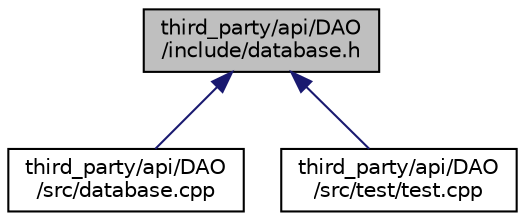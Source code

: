 digraph "third_party/api/DAO/include/database.h"
{
 // LATEX_PDF_SIZE
  edge [fontname="Helvetica",fontsize="10",labelfontname="Helvetica",labelfontsize="10"];
  node [fontname="Helvetica",fontsize="10",shape=record];
  Node1 [label="third_party/api/DAO\l/include/database.h",height=0.2,width=0.4,color="black", fillcolor="grey75", style="filled", fontcolor="black",tooltip=" "];
  Node1 -> Node2 [dir="back",color="midnightblue",fontsize="10",style="solid",fontname="Helvetica"];
  Node2 [label="third_party/api/DAO\l/src/database.cpp",height=0.2,width=0.4,color="black", fillcolor="white", style="filled",URL="$database_8cpp.html",tooltip=" "];
  Node1 -> Node3 [dir="back",color="midnightblue",fontsize="10",style="solid",fontname="Helvetica"];
  Node3 [label="third_party/api/DAO\l/src/test/test.cpp",height=0.2,width=0.4,color="black", fillcolor="white", style="filled",URL="$test_8cpp.html",tooltip=" "];
}
